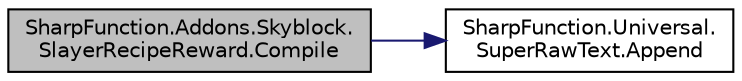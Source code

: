 digraph "SharpFunction.Addons.Skyblock.SlayerRecipeReward.Compile"
{
 // LATEX_PDF_SIZE
  edge [fontname="Helvetica",fontsize="10",labelfontname="Helvetica",labelfontsize="10"];
  node [fontname="Helvetica",fontsize="10",shape=record];
  rankdir="LR";
  Node1 [label="SharpFunction.Addons.Skyblock.\lSlayerRecipeReward.Compile",height=0.2,width=0.4,color="black", fillcolor="grey75", style="filled", fontcolor="black",tooltip="Creates a new slayer reward"];
  Node1 -> Node2 [color="midnightblue",fontsize="10",style="solid",fontname="Helvetica"];
  Node2 [label="SharpFunction.Universal.\lSuperRawText.Append",height=0.2,width=0.4,color="black", fillcolor="white", style="filled",URL="$class_sharp_function_1_1_universal_1_1_super_raw_text.html#ae5c5d2fb457e5a59aee9363ef56c5902",tooltip="Appends pre-baked json text formatting to line"];
}

